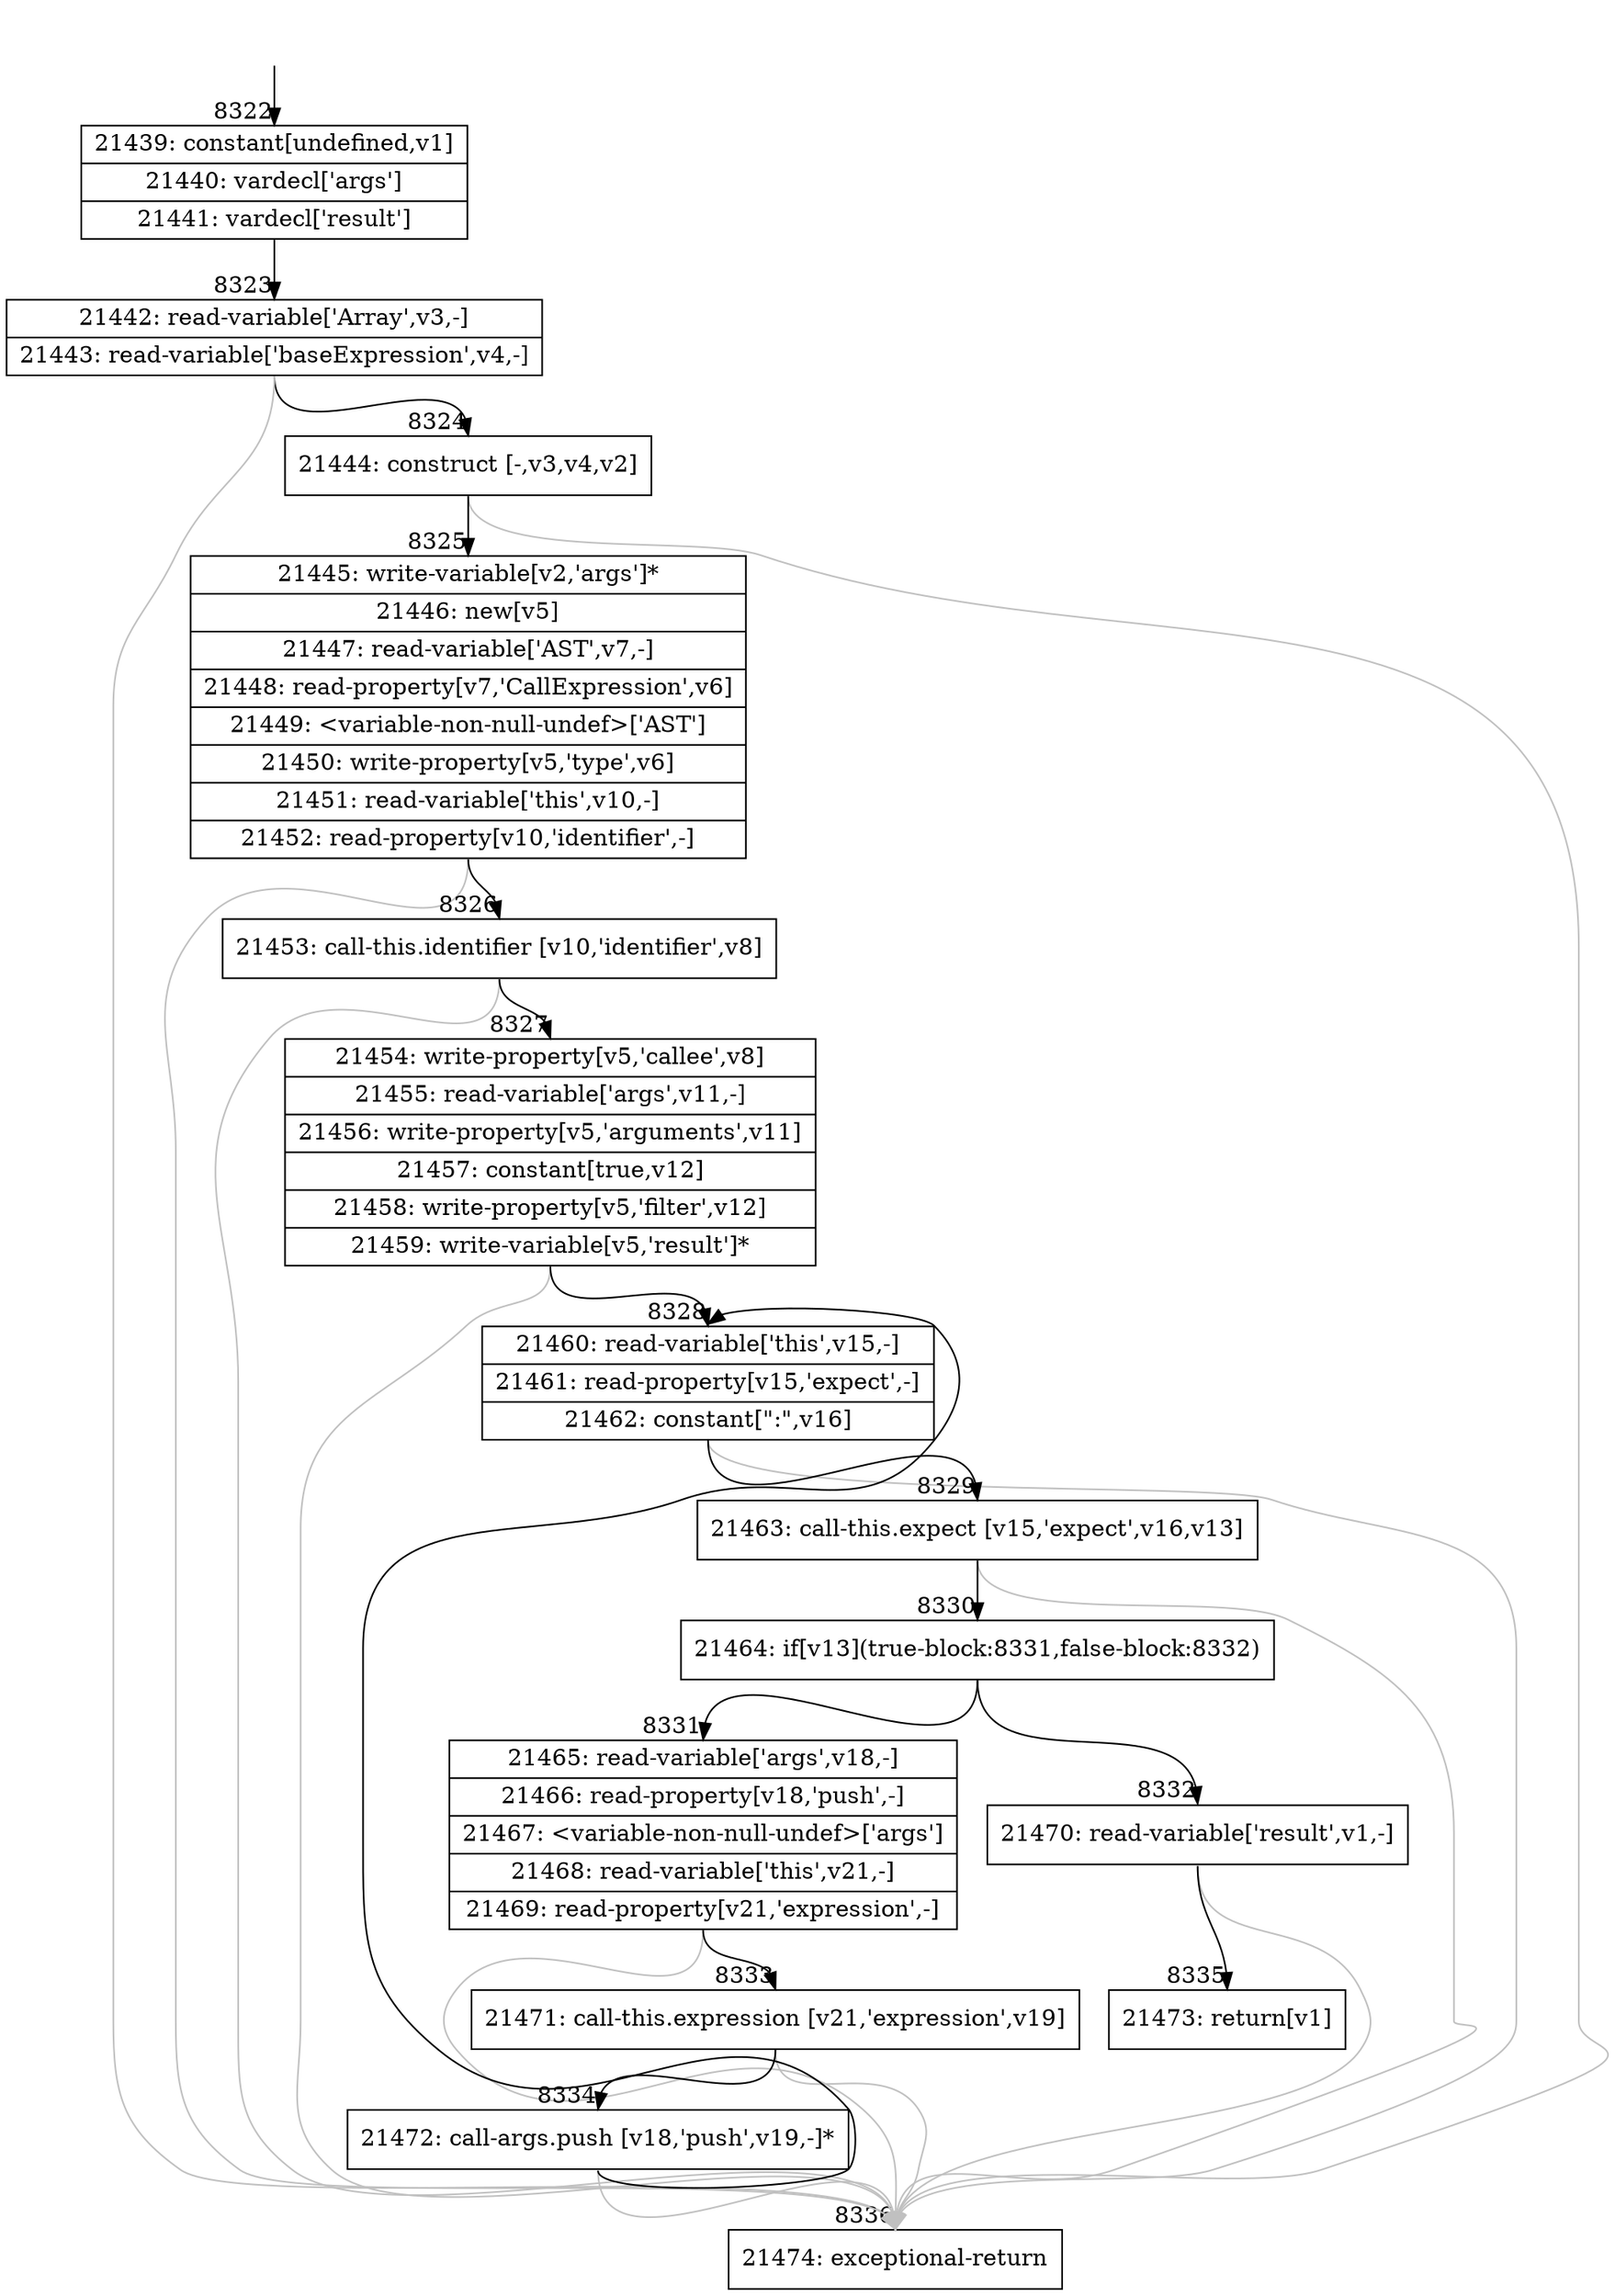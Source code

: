 digraph {
rankdir="TD"
BB_entry612[shape=none,label=""];
BB_entry612 -> BB8322 [tailport=s, headport=n, headlabel="    8322"]
BB8322 [shape=record label="{21439: constant[undefined,v1]|21440: vardecl['args']|21441: vardecl['result']}" ] 
BB8322 -> BB8323 [tailport=s, headport=n, headlabel="      8323"]
BB8323 [shape=record label="{21442: read-variable['Array',v3,-]|21443: read-variable['baseExpression',v4,-]}" ] 
BB8323 -> BB8324 [tailport=s, headport=n, headlabel="      8324"]
BB8323 -> BB8336 [tailport=s, headport=n, color=gray, headlabel="      8336"]
BB8324 [shape=record label="{21444: construct [-,v3,v4,v2]}" ] 
BB8324 -> BB8325 [tailport=s, headport=n, headlabel="      8325"]
BB8324 -> BB8336 [tailport=s, headport=n, color=gray]
BB8325 [shape=record label="{21445: write-variable[v2,'args']*|21446: new[v5]|21447: read-variable['AST',v7,-]|21448: read-property[v7,'CallExpression',v6]|21449: \<variable-non-null-undef\>['AST']|21450: write-property[v5,'type',v6]|21451: read-variable['this',v10,-]|21452: read-property[v10,'identifier',-]}" ] 
BB8325 -> BB8326 [tailport=s, headport=n, headlabel="      8326"]
BB8325 -> BB8336 [tailport=s, headport=n, color=gray]
BB8326 [shape=record label="{21453: call-this.identifier [v10,'identifier',v8]}" ] 
BB8326 -> BB8327 [tailport=s, headport=n, headlabel="      8327"]
BB8326 -> BB8336 [tailport=s, headport=n, color=gray]
BB8327 [shape=record label="{21454: write-property[v5,'callee',v8]|21455: read-variable['args',v11,-]|21456: write-property[v5,'arguments',v11]|21457: constant[true,v12]|21458: write-property[v5,'filter',v12]|21459: write-variable[v5,'result']*}" ] 
BB8327 -> BB8328 [tailport=s, headport=n, headlabel="      8328"]
BB8327 -> BB8336 [tailport=s, headport=n, color=gray]
BB8328 [shape=record label="{21460: read-variable['this',v15,-]|21461: read-property[v15,'expect',-]|21462: constant[\":\",v16]}" ] 
BB8328 -> BB8329 [tailport=s, headport=n, headlabel="      8329"]
BB8328 -> BB8336 [tailport=s, headport=n, color=gray]
BB8329 [shape=record label="{21463: call-this.expect [v15,'expect',v16,v13]}" ] 
BB8329 -> BB8330 [tailport=s, headport=n, headlabel="      8330"]
BB8329 -> BB8336 [tailport=s, headport=n, color=gray]
BB8330 [shape=record label="{21464: if[v13](true-block:8331,false-block:8332)}" ] 
BB8330 -> BB8331 [tailport=s, headport=n, headlabel="      8331"]
BB8330 -> BB8332 [tailport=s, headport=n, headlabel="      8332"]
BB8331 [shape=record label="{21465: read-variable['args',v18,-]|21466: read-property[v18,'push',-]|21467: \<variable-non-null-undef\>['args']|21468: read-variable['this',v21,-]|21469: read-property[v21,'expression',-]}" ] 
BB8331 -> BB8333 [tailport=s, headport=n, headlabel="      8333"]
BB8331 -> BB8336 [tailport=s, headport=n, color=gray]
BB8332 [shape=record label="{21470: read-variable['result',v1,-]}" ] 
BB8332 -> BB8335 [tailport=s, headport=n, headlabel="      8335"]
BB8332 -> BB8336 [tailport=s, headport=n, color=gray]
BB8333 [shape=record label="{21471: call-this.expression [v21,'expression',v19]}" ] 
BB8333 -> BB8334 [tailport=s, headport=n, headlabel="      8334"]
BB8333 -> BB8336 [tailport=s, headport=n, color=gray]
BB8334 [shape=record label="{21472: call-args.push [v18,'push',v19,-]*}" ] 
BB8334 -> BB8328 [tailport=s, headport=n]
BB8334 -> BB8336 [tailport=s, headport=n, color=gray]
BB8335 [shape=record label="{21473: return[v1]}" ] 
BB8336 [shape=record label="{21474: exceptional-return}" ] 
//#$~ 12814
}
